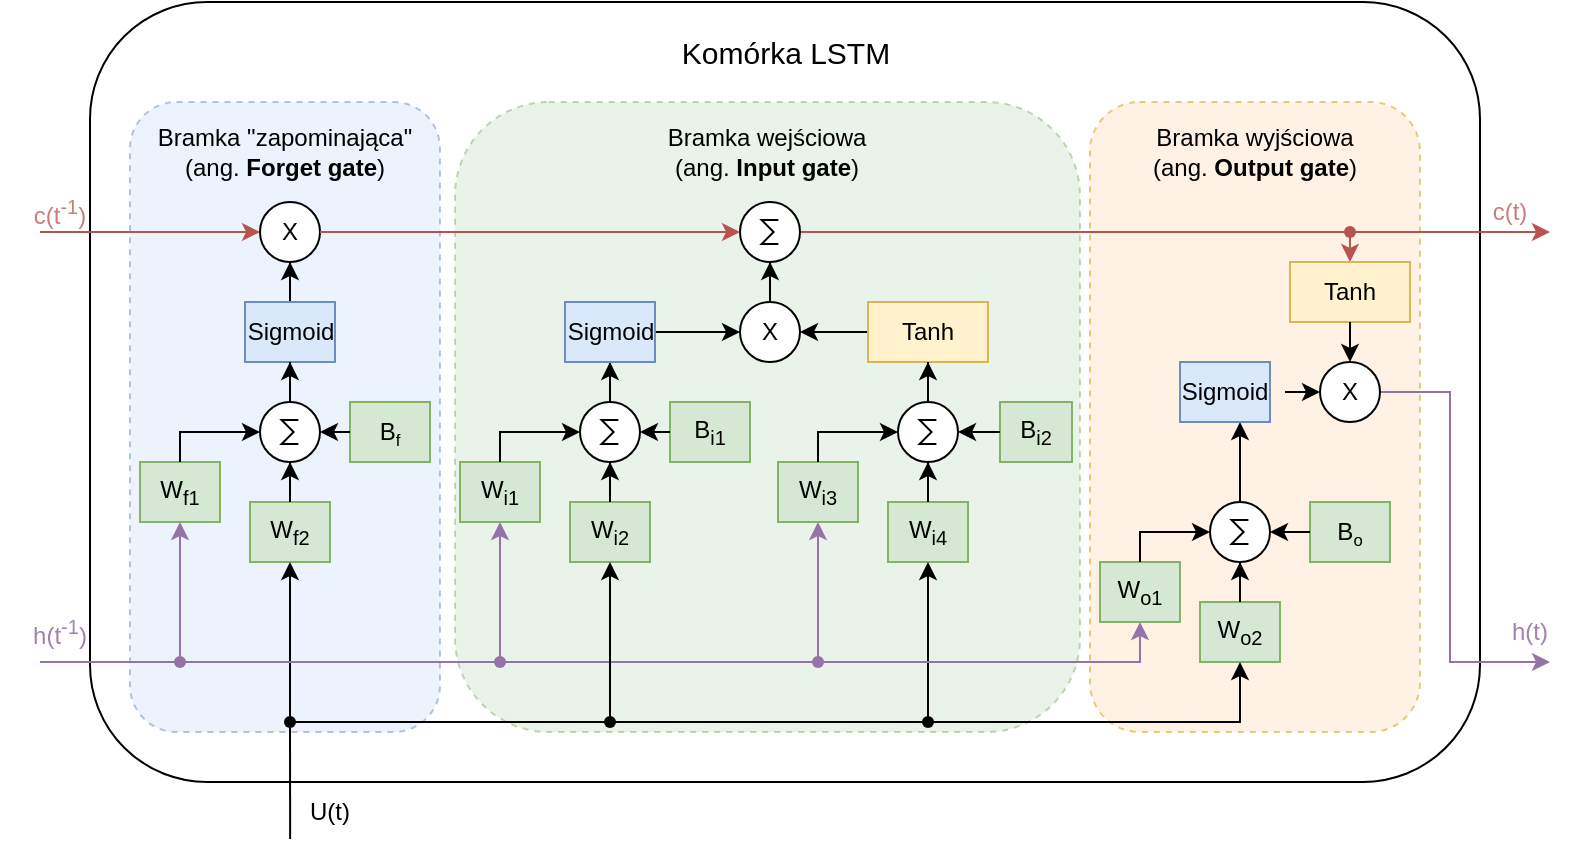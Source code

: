 <mxfile version="22.0.8" type="device">
  <diagram name="Strona-1" id="bCPiP0ur1Ai6ecV5vX8Y">
    <mxGraphModel dx="989" dy="523" grid="1" gridSize="10" guides="1" tooltips="1" connect="1" arrows="1" fold="1" page="1" pageScale="1" pageWidth="827" pageHeight="1169" math="0" shadow="0">
      <root>
        <mxCell id="0" />
        <mxCell id="1" parent="0" />
        <mxCell id="U7rnJxmK2XgCcdnC8GJc-109" value="" style="rounded=1;whiteSpace=wrap;html=1;" vertex="1" parent="1">
          <mxGeometry x="145" y="110" width="695" height="390" as="geometry" />
        </mxCell>
        <mxCell id="U7rnJxmK2XgCcdnC8GJc-106" value="" style="rounded=1;whiteSpace=wrap;html=1;dashed=1;fillColor=#ffe6cc;strokeColor=#d79b00;opacity=50;" vertex="1" parent="1">
          <mxGeometry x="645" y="160" width="165" height="315" as="geometry" />
        </mxCell>
        <mxCell id="U7rnJxmK2XgCcdnC8GJc-105" value="" style="rounded=1;whiteSpace=wrap;html=1;dashed=1;fillColor=#d5e8d4;strokeColor=#82b366;opacity=50;" vertex="1" parent="1">
          <mxGeometry x="327.5" y="160" width="312.5" height="315" as="geometry" />
        </mxCell>
        <mxCell id="U7rnJxmK2XgCcdnC8GJc-102" value="" style="rounded=1;whiteSpace=wrap;html=1;dashed=1;fillColor=#dae8fc;strokeColor=#6c8ebf;opacity=50;" vertex="1" parent="1">
          <mxGeometry x="165" y="160" width="155" height="315" as="geometry" />
        </mxCell>
        <mxCell id="U7rnJxmK2XgCcdnC8GJc-5" value="" style="endArrow=classic;html=1;rounded=0;entryX=0;entryY=0.5;entryDx=0;entryDy=0;fillColor=#f8cecc;strokeColor=#b85450;" edge="1" parent="1" target="U7rnJxmK2XgCcdnC8GJc-6">
          <mxGeometry width="50" height="50" relative="1" as="geometry">
            <mxPoint x="120" y="225" as="sourcePoint" />
            <mxPoint x="340" y="300" as="targetPoint" />
          </mxGeometry>
        </mxCell>
        <mxCell id="U7rnJxmK2XgCcdnC8GJc-6" value="X" style="ellipse;whiteSpace=wrap;html=1;aspect=fixed;" vertex="1" parent="1">
          <mxGeometry x="230" y="210" width="30" height="30" as="geometry" />
        </mxCell>
        <mxCell id="U7rnJxmK2XgCcdnC8GJc-9" style="edgeStyle=orthogonalEdgeStyle;rounded=0;orthogonalLoop=1;jettySize=auto;html=1;entryX=0.5;entryY=1;entryDx=0;entryDy=0;" edge="1" parent="1" source="U7rnJxmK2XgCcdnC8GJc-7" target="U7rnJxmK2XgCcdnC8GJc-6">
          <mxGeometry relative="1" as="geometry" />
        </mxCell>
        <mxCell id="U7rnJxmK2XgCcdnC8GJc-7" value="Sigmoid" style="rounded=0;whiteSpace=wrap;html=1;fillColor=#dae8fc;strokeColor=#6c8ebf;" vertex="1" parent="1">
          <mxGeometry x="222.5" y="260" width="45" height="30" as="geometry" />
        </mxCell>
        <mxCell id="U7rnJxmK2XgCcdnC8GJc-51" style="edgeStyle=orthogonalEdgeStyle;rounded=0;orthogonalLoop=1;jettySize=auto;html=1;entryX=1;entryY=0.5;entryDx=0;entryDy=0;" edge="1" parent="1" source="U7rnJxmK2XgCcdnC8GJc-8" target="U7rnJxmK2XgCcdnC8GJc-49">
          <mxGeometry relative="1" as="geometry" />
        </mxCell>
        <mxCell id="U7rnJxmK2XgCcdnC8GJc-8" value="Tanh" style="rounded=0;whiteSpace=wrap;html=1;fillColor=#fff2cc;strokeColor=#d6b656;" vertex="1" parent="1">
          <mxGeometry x="534" y="260" width="60" height="30" as="geometry" />
        </mxCell>
        <mxCell id="U7rnJxmK2XgCcdnC8GJc-11" value="W&lt;sub&gt;f2&lt;/sub&gt;" style="rounded=0;whiteSpace=wrap;html=1;fillColor=#d5e8d4;strokeColor=#82b366;" vertex="1" parent="1">
          <mxGeometry x="225" y="360" width="40" height="30" as="geometry" />
        </mxCell>
        <mxCell id="U7rnJxmK2XgCcdnC8GJc-12" value="W&lt;sub&gt;f1&lt;/sub&gt;" style="rounded=0;whiteSpace=wrap;html=1;fillColor=#d5e8d4;strokeColor=#82b366;" vertex="1" parent="1">
          <mxGeometry x="170" y="340" width="40" height="30" as="geometry" />
        </mxCell>
        <mxCell id="U7rnJxmK2XgCcdnC8GJc-13" value="B&lt;span style=&quot;font-size: 10px;&quot;&gt;&lt;sub&gt;f&lt;/sub&gt;&lt;/span&gt;" style="rounded=0;whiteSpace=wrap;html=1;fillColor=#d5e8d4;strokeColor=#82b366;" vertex="1" parent="1">
          <mxGeometry x="275" y="310" width="40" height="30" as="geometry" />
        </mxCell>
        <mxCell id="U7rnJxmK2XgCcdnC8GJc-15" style="edgeStyle=orthogonalEdgeStyle;rounded=0;orthogonalLoop=1;jettySize=auto;html=1;" edge="1" parent="1" source="U7rnJxmK2XgCcdnC8GJc-14" target="U7rnJxmK2XgCcdnC8GJc-7">
          <mxGeometry relative="1" as="geometry" />
        </mxCell>
        <mxCell id="U7rnJxmK2XgCcdnC8GJc-14" value="" style="verticalLabelPosition=bottom;shadow=0;dashed=0;align=center;html=1;verticalAlign=top;shape=mxgraph.electrical.abstract.sum;" vertex="1" parent="1">
          <mxGeometry x="230" y="310" width="30" height="30" as="geometry" />
        </mxCell>
        <mxCell id="U7rnJxmK2XgCcdnC8GJc-17" style="edgeStyle=elbowEdgeStyle;rounded=0;orthogonalLoop=1;jettySize=auto;html=1;entryX=0;entryY=0.5;entryDx=0;entryDy=0;entryPerimeter=0;" edge="1" parent="1" source="U7rnJxmK2XgCcdnC8GJc-12" target="U7rnJxmK2XgCcdnC8GJc-14">
          <mxGeometry relative="1" as="geometry">
            <Array as="points">
              <mxPoint x="190" y="340" />
            </Array>
          </mxGeometry>
        </mxCell>
        <mxCell id="U7rnJxmK2XgCcdnC8GJc-18" style="edgeStyle=orthogonalEdgeStyle;rounded=0;orthogonalLoop=1;jettySize=auto;html=1;entryX=0.5;entryY=1;entryDx=0;entryDy=0;entryPerimeter=0;" edge="1" parent="1" source="U7rnJxmK2XgCcdnC8GJc-11" target="U7rnJxmK2XgCcdnC8GJc-14">
          <mxGeometry relative="1" as="geometry" />
        </mxCell>
        <mxCell id="U7rnJxmK2XgCcdnC8GJc-19" value="h(t&lt;sup&gt;-1&lt;/sup&gt;)" style="text;html=1;strokeColor=none;fillColor=none;align=center;verticalAlign=middle;whiteSpace=wrap;rounded=0;fontColor=#a082ae;" vertex="1" parent="1">
          <mxGeometry x="100" y="410" width="60" height="30" as="geometry" />
        </mxCell>
        <mxCell id="U7rnJxmK2XgCcdnC8GJc-22" value="" style="endArrow=classic;html=1;rounded=0;entryX=0.5;entryY=1;entryDx=0;entryDy=0;fillColor=#e1d5e7;strokeColor=#9673a6;" edge="1" parent="1" source="U7rnJxmK2XgCcdnC8GJc-24" target="U7rnJxmK2XgCcdnC8GJc-12">
          <mxGeometry width="50" height="50" relative="1" as="geometry">
            <mxPoint x="190" y="440" as="sourcePoint" />
            <mxPoint x="130" y="345" as="targetPoint" />
          </mxGeometry>
        </mxCell>
        <mxCell id="U7rnJxmK2XgCcdnC8GJc-23" value="" style="endArrow=classic;html=1;rounded=0;entryX=0.5;entryY=1;entryDx=0;entryDy=0;" edge="1" parent="1" target="U7rnJxmK2XgCcdnC8GJc-11">
          <mxGeometry width="50" height="50" relative="1" as="geometry">
            <mxPoint x="245" y="470" as="sourcePoint" />
            <mxPoint x="244.66" y="460" as="targetPoint" />
            <Array as="points" />
          </mxGeometry>
        </mxCell>
        <mxCell id="U7rnJxmK2XgCcdnC8GJc-24" value="" style="shape=waypoint;sketch=0;fillStyle=solid;size=6;pointerEvents=1;points=[];fillColor=#e1d5e7;resizable=0;rotatable=0;perimeter=centerPerimeter;snapToPoint=1;strokeColor=#9673a6;" vertex="1" parent="1">
          <mxGeometry x="180" y="430" width="20" height="20" as="geometry" />
        </mxCell>
        <mxCell id="U7rnJxmK2XgCcdnC8GJc-25" value="W&lt;sub&gt;i2&lt;/sub&gt;" style="rounded=0;whiteSpace=wrap;html=1;fillColor=#d5e8d4;strokeColor=#82b366;" vertex="1" parent="1">
          <mxGeometry x="385" y="360" width="40" height="30" as="geometry" />
        </mxCell>
        <mxCell id="U7rnJxmK2XgCcdnC8GJc-26" value="W&lt;sub&gt;i1&lt;/sub&gt;" style="rounded=0;whiteSpace=wrap;html=1;fillColor=#d5e8d4;strokeColor=#82b366;" vertex="1" parent="1">
          <mxGeometry x="330" y="340" width="40" height="30" as="geometry" />
        </mxCell>
        <mxCell id="U7rnJxmK2XgCcdnC8GJc-27" value="B&lt;sub&gt;i1&lt;/sub&gt;" style="rounded=0;whiteSpace=wrap;html=1;fillColor=#d5e8d4;strokeColor=#82b366;" vertex="1" parent="1">
          <mxGeometry x="435" y="310" width="40" height="30" as="geometry" />
        </mxCell>
        <mxCell id="U7rnJxmK2XgCcdnC8GJc-48" style="edgeStyle=orthogonalEdgeStyle;rounded=0;orthogonalLoop=1;jettySize=auto;html=1;entryX=0.5;entryY=1;entryDx=0;entryDy=0;" edge="1" parent="1" source="U7rnJxmK2XgCcdnC8GJc-28" target="U7rnJxmK2XgCcdnC8GJc-47">
          <mxGeometry relative="1" as="geometry" />
        </mxCell>
        <mxCell id="U7rnJxmK2XgCcdnC8GJc-28" value="" style="verticalLabelPosition=bottom;shadow=0;dashed=0;align=center;html=1;verticalAlign=top;shape=mxgraph.electrical.abstract.sum;" vertex="1" parent="1">
          <mxGeometry x="390" y="310" width="30" height="30" as="geometry" />
        </mxCell>
        <mxCell id="U7rnJxmK2XgCcdnC8GJc-30" style="edgeStyle=elbowEdgeStyle;rounded=0;orthogonalLoop=1;jettySize=auto;html=1;entryX=0;entryY=0.5;entryDx=0;entryDy=0;entryPerimeter=0;" edge="1" parent="1" source="U7rnJxmK2XgCcdnC8GJc-26" target="U7rnJxmK2XgCcdnC8GJc-28">
          <mxGeometry relative="1" as="geometry">
            <Array as="points">
              <mxPoint x="350" y="340" />
            </Array>
          </mxGeometry>
        </mxCell>
        <mxCell id="U7rnJxmK2XgCcdnC8GJc-31" style="edgeStyle=orthogonalEdgeStyle;rounded=0;orthogonalLoop=1;jettySize=auto;html=1;entryX=0.5;entryY=1;entryDx=0;entryDy=0;entryPerimeter=0;" edge="1" parent="1" source="U7rnJxmK2XgCcdnC8GJc-25" target="U7rnJxmK2XgCcdnC8GJc-28">
          <mxGeometry relative="1" as="geometry" />
        </mxCell>
        <mxCell id="U7rnJxmK2XgCcdnC8GJc-37" value="" style="endArrow=classic;html=1;rounded=0;entryX=0.5;entryY=1;entryDx=0;entryDy=0;fillColor=#e1d5e7;strokeColor=#9673a6;" edge="1" parent="1" source="U7rnJxmK2XgCcdnC8GJc-38">
          <mxGeometry width="50" height="50" relative="1" as="geometry">
            <mxPoint x="350" y="440" as="sourcePoint" />
            <mxPoint x="350" y="370" as="targetPoint" />
          </mxGeometry>
        </mxCell>
        <mxCell id="U7rnJxmK2XgCcdnC8GJc-65" style="edgeStyle=orthogonalEdgeStyle;rounded=0;orthogonalLoop=1;jettySize=auto;html=1;entryX=0.5;entryY=1;entryDx=0;entryDy=0;fillColor=#e1d5e7;strokeColor=#9673a6;" edge="1" parent="1" source="U7rnJxmK2XgCcdnC8GJc-38" target="U7rnJxmK2XgCcdnC8GJc-53">
          <mxGeometry relative="1" as="geometry" />
        </mxCell>
        <mxCell id="U7rnJxmK2XgCcdnC8GJc-38" value="" style="shape=waypoint;sketch=0;fillStyle=solid;size=6;pointerEvents=1;points=[];fillColor=#e1d5e7;resizable=0;rotatable=0;perimeter=centerPerimeter;snapToPoint=1;strokeColor=#9673a6;" vertex="1" parent="1">
          <mxGeometry x="340" y="430" width="20" height="20" as="geometry" />
        </mxCell>
        <mxCell id="U7rnJxmK2XgCcdnC8GJc-42" value="" style="endArrow=classic;html=1;rounded=0;entryX=0.5;entryY=1;entryDx=0;entryDy=0;" edge="1" parent="1" source="U7rnJxmK2XgCcdnC8GJc-43" target="U7rnJxmK2XgCcdnC8GJc-25">
          <mxGeometry width="50" height="50" relative="1" as="geometry">
            <mxPoint x="414" y="500" as="sourcePoint" />
            <mxPoint x="440" y="420" as="targetPoint" />
            <Array as="points" />
          </mxGeometry>
        </mxCell>
        <mxCell id="U7rnJxmK2XgCcdnC8GJc-44" value="" style="endArrow=none;html=1;rounded=0;exitX=0.986;exitY=0.421;exitDx=0;exitDy=0;exitPerimeter=0;" edge="1" parent="1" target="U7rnJxmK2XgCcdnC8GJc-43">
          <mxGeometry width="50" height="50" relative="1" as="geometry">
            <mxPoint x="245" y="470" as="sourcePoint" />
            <mxPoint x="370" y="380" as="targetPoint" />
          </mxGeometry>
        </mxCell>
        <mxCell id="U7rnJxmK2XgCcdnC8GJc-45" value="" style="endArrow=none;html=1;rounded=0;entryX=0.257;entryY=0.479;entryDx=0;entryDy=0;entryPerimeter=0;fillColor=#e1d5e7;strokeColor=#9673a6;" edge="1" parent="1" source="U7rnJxmK2XgCcdnC8GJc-24" target="U7rnJxmK2XgCcdnC8GJc-38">
          <mxGeometry width="50" height="50" relative="1" as="geometry">
            <mxPoint x="150" y="570" as="sourcePoint" />
            <mxPoint x="200" y="520" as="targetPoint" />
          </mxGeometry>
        </mxCell>
        <mxCell id="U7rnJxmK2XgCcdnC8GJc-43" value="" style="shape=waypoint;sketch=0;fillStyle=solid;size=6;pointerEvents=1;points=[];fillColor=none;resizable=0;rotatable=0;perimeter=centerPerimeter;snapToPoint=1;" vertex="1" parent="1">
          <mxGeometry x="395" y="460" width="20" height="20" as="geometry" />
        </mxCell>
        <mxCell id="U7rnJxmK2XgCcdnC8GJc-50" style="edgeStyle=orthogonalEdgeStyle;rounded=0;orthogonalLoop=1;jettySize=auto;html=1;entryX=0;entryY=0.5;entryDx=0;entryDy=0;" edge="1" parent="1" source="U7rnJxmK2XgCcdnC8GJc-47" target="U7rnJxmK2XgCcdnC8GJc-49">
          <mxGeometry relative="1" as="geometry" />
        </mxCell>
        <mxCell id="U7rnJxmK2XgCcdnC8GJc-47" value="Sigmoid" style="rounded=0;whiteSpace=wrap;html=1;fillColor=#dae8fc;strokeColor=#6c8ebf;" vertex="1" parent="1">
          <mxGeometry x="382.5" y="260" width="45" height="30" as="geometry" />
        </mxCell>
        <mxCell id="U7rnJxmK2XgCcdnC8GJc-49" value="X" style="ellipse;whiteSpace=wrap;html=1;aspect=fixed;" vertex="1" parent="1">
          <mxGeometry x="470" y="260" width="30" height="30" as="geometry" />
        </mxCell>
        <mxCell id="U7rnJxmK2XgCcdnC8GJc-52" value="W&lt;sub&gt;i4&lt;/sub&gt;" style="rounded=0;whiteSpace=wrap;html=1;fillColor=#d5e8d4;strokeColor=#82b366;" vertex="1" parent="1">
          <mxGeometry x="544" y="360" width="40" height="30" as="geometry" />
        </mxCell>
        <mxCell id="U7rnJxmK2XgCcdnC8GJc-53" value="W&lt;sub&gt;i3&lt;/sub&gt;" style="rounded=0;whiteSpace=wrap;html=1;fillColor=#d5e8d4;strokeColor=#82b366;" vertex="1" parent="1">
          <mxGeometry x="489" y="340" width="40" height="30" as="geometry" />
        </mxCell>
        <mxCell id="U7rnJxmK2XgCcdnC8GJc-54" value="B&lt;sub&gt;i2&lt;/sub&gt;" style="rounded=0;whiteSpace=wrap;html=1;fillColor=#d5e8d4;strokeColor=#82b366;" vertex="1" parent="1">
          <mxGeometry x="600" y="310" width="36" height="30" as="geometry" />
        </mxCell>
        <mxCell id="U7rnJxmK2XgCcdnC8GJc-59" style="edgeStyle=orthogonalEdgeStyle;rounded=0;orthogonalLoop=1;jettySize=auto;html=1;entryX=0.5;entryY=1;entryDx=0;entryDy=0;" edge="1" parent="1" source="U7rnJxmK2XgCcdnC8GJc-55" target="U7rnJxmK2XgCcdnC8GJc-8">
          <mxGeometry relative="1" as="geometry" />
        </mxCell>
        <mxCell id="U7rnJxmK2XgCcdnC8GJc-55" value="" style="verticalLabelPosition=bottom;shadow=0;dashed=0;align=center;html=1;verticalAlign=top;shape=mxgraph.electrical.abstract.sum;" vertex="1" parent="1">
          <mxGeometry x="549" y="310" width="30" height="30" as="geometry" />
        </mxCell>
        <mxCell id="U7rnJxmK2XgCcdnC8GJc-57" style="edgeStyle=elbowEdgeStyle;rounded=0;orthogonalLoop=1;jettySize=auto;html=1;entryX=0;entryY=0.5;entryDx=0;entryDy=0;entryPerimeter=0;" edge="1" parent="1" source="U7rnJxmK2XgCcdnC8GJc-53" target="U7rnJxmK2XgCcdnC8GJc-55">
          <mxGeometry relative="1" as="geometry">
            <Array as="points">
              <mxPoint x="509" y="340" />
            </Array>
          </mxGeometry>
        </mxCell>
        <mxCell id="U7rnJxmK2XgCcdnC8GJc-58" style="edgeStyle=orthogonalEdgeStyle;rounded=0;orthogonalLoop=1;jettySize=auto;html=1;entryX=0.5;entryY=1;entryDx=0;entryDy=0;entryPerimeter=0;" edge="1" parent="1" source="U7rnJxmK2XgCcdnC8GJc-52" target="U7rnJxmK2XgCcdnC8GJc-55">
          <mxGeometry relative="1" as="geometry" />
        </mxCell>
        <mxCell id="U7rnJxmK2XgCcdnC8GJc-60" value="" style="endArrow=none;html=1;rounded=0;entryX=0.336;entryY=0.65;entryDx=0;entryDy=0;entryPerimeter=0;fillColor=#e1d5e7;strokeColor=#9673a6;" edge="1" parent="1" target="U7rnJxmK2XgCcdnC8GJc-24">
          <mxGeometry width="50" height="50" relative="1" as="geometry">
            <mxPoint x="120" y="440" as="sourcePoint" />
            <mxPoint x="170" y="469.71" as="targetPoint" />
          </mxGeometry>
        </mxCell>
        <mxCell id="U7rnJxmK2XgCcdnC8GJc-63" value="" style="endArrow=none;html=1;rounded=0;" edge="1" parent="1" source="U7rnJxmK2XgCcdnC8GJc-43" target="U7rnJxmK2XgCcdnC8GJc-62">
          <mxGeometry width="50" height="50" relative="1" as="geometry">
            <mxPoint x="380" y="520" as="sourcePoint" />
            <mxPoint x="590" y="470" as="targetPoint" />
          </mxGeometry>
        </mxCell>
        <mxCell id="U7rnJxmK2XgCcdnC8GJc-64" style="edgeStyle=orthogonalEdgeStyle;rounded=0;orthogonalLoop=1;jettySize=auto;html=1;entryX=0.5;entryY=1;entryDx=0;entryDy=0;" edge="1" parent="1" source="U7rnJxmK2XgCcdnC8GJc-62" target="U7rnJxmK2XgCcdnC8GJc-52">
          <mxGeometry relative="1" as="geometry">
            <mxPoint x="564" y="470" as="sourcePoint" />
            <Array as="points">
              <mxPoint x="564" y="470" />
            </Array>
          </mxGeometry>
        </mxCell>
        <mxCell id="U7rnJxmK2XgCcdnC8GJc-91" style="edgeStyle=elbowEdgeStyle;rounded=0;orthogonalLoop=1;jettySize=auto;html=1;exitX=1;exitY=0.5;exitDx=0;exitDy=0;exitPerimeter=0;entryX=0.5;entryY=0;entryDx=0;entryDy=0;fillColor=#f8cecc;strokeColor=#b85450;" edge="1" parent="1" source="U7rnJxmK2XgCcdnC8GJc-66" target="U7rnJxmK2XgCcdnC8GJc-87">
          <mxGeometry relative="1" as="geometry">
            <Array as="points">
              <mxPoint x="775" y="230" />
            </Array>
          </mxGeometry>
        </mxCell>
        <mxCell id="U7rnJxmK2XgCcdnC8GJc-66" value="" style="verticalLabelPosition=bottom;shadow=0;dashed=0;align=center;html=1;verticalAlign=top;shape=mxgraph.electrical.abstract.sum;" vertex="1" parent="1">
          <mxGeometry x="470" y="210" width="30" height="30" as="geometry" />
        </mxCell>
        <mxCell id="U7rnJxmK2XgCcdnC8GJc-67" style="edgeStyle=orthogonalEdgeStyle;rounded=0;orthogonalLoop=1;jettySize=auto;html=1;entryX=0.5;entryY=1;entryDx=0;entryDy=0;entryPerimeter=0;" edge="1" parent="1" source="U7rnJxmK2XgCcdnC8GJc-49" target="U7rnJxmK2XgCcdnC8GJc-66">
          <mxGeometry relative="1" as="geometry" />
        </mxCell>
        <mxCell id="U7rnJxmK2XgCcdnC8GJc-68" style="edgeStyle=orthogonalEdgeStyle;rounded=0;orthogonalLoop=1;jettySize=auto;html=1;entryX=0;entryY=0.5;entryDx=0;entryDy=0;entryPerimeter=0;fillColor=#f8cecc;strokeColor=#b85450;" edge="1" parent="1" source="U7rnJxmK2XgCcdnC8GJc-6" target="U7rnJxmK2XgCcdnC8GJc-66">
          <mxGeometry relative="1" as="geometry" />
        </mxCell>
        <mxCell id="U7rnJxmK2XgCcdnC8GJc-69" value="c(t&lt;sup&gt;-1&lt;/sup&gt;)" style="text;html=1;strokeColor=none;fillColor=none;align=center;verticalAlign=middle;whiteSpace=wrap;rounded=0;fontColor=#c97e7b;" vertex="1" parent="1">
          <mxGeometry x="100" y="200" width="60" height="30" as="geometry" />
        </mxCell>
        <mxCell id="U7rnJxmK2XgCcdnC8GJc-70" value="W&lt;sub&gt;o2&lt;/sub&gt;" style="rounded=0;whiteSpace=wrap;html=1;fillColor=#d5e8d4;strokeColor=#82b366;" vertex="1" parent="1">
          <mxGeometry x="700" y="410" width="40" height="30" as="geometry" />
        </mxCell>
        <mxCell id="U7rnJxmK2XgCcdnC8GJc-71" value="W&lt;sub&gt;o1&lt;/sub&gt;" style="rounded=0;whiteSpace=wrap;html=1;fillColor=#d5e8d4;strokeColor=#82b366;" vertex="1" parent="1">
          <mxGeometry x="650" y="390" width="40" height="30" as="geometry" />
        </mxCell>
        <mxCell id="U7rnJxmK2XgCcdnC8GJc-72" value="B&lt;span style=&quot;font-size: 10px;&quot;&gt;&lt;sub&gt;o&lt;/sub&gt;&lt;/span&gt;" style="rounded=0;whiteSpace=wrap;html=1;fillColor=#d5e8d4;strokeColor=#82b366;" vertex="1" parent="1">
          <mxGeometry x="755" y="360" width="40" height="30" as="geometry" />
        </mxCell>
        <mxCell id="U7rnJxmK2XgCcdnC8GJc-86" style="edgeStyle=orthogonalEdgeStyle;rounded=0;orthogonalLoop=1;jettySize=auto;html=1;entryX=0.5;entryY=1;entryDx=0;entryDy=0;" edge="1" parent="1" source="U7rnJxmK2XgCcdnC8GJc-73">
          <mxGeometry relative="1" as="geometry">
            <mxPoint x="720.0" y="320" as="targetPoint" />
          </mxGeometry>
        </mxCell>
        <mxCell id="U7rnJxmK2XgCcdnC8GJc-73" value="" style="verticalLabelPosition=bottom;shadow=0;dashed=0;align=center;html=1;verticalAlign=top;shape=mxgraph.electrical.abstract.sum;" vertex="1" parent="1">
          <mxGeometry x="705" y="360" width="30" height="30" as="geometry" />
        </mxCell>
        <mxCell id="U7rnJxmK2XgCcdnC8GJc-74" style="edgeStyle=elbowEdgeStyle;rounded=0;orthogonalLoop=1;jettySize=auto;html=1;entryX=1;entryY=0.5;entryDx=0;entryDy=0;entryPerimeter=0;" edge="1" parent="1" source="U7rnJxmK2XgCcdnC8GJc-72" target="U7rnJxmK2XgCcdnC8GJc-73">
          <mxGeometry relative="1" as="geometry">
            <mxPoint x="765" y="375" as="targetPoint" />
            <Array as="points">
              <mxPoint x="775" y="380" />
            </Array>
          </mxGeometry>
        </mxCell>
        <mxCell id="U7rnJxmK2XgCcdnC8GJc-75" style="edgeStyle=elbowEdgeStyle;rounded=0;orthogonalLoop=1;jettySize=auto;html=1;entryX=0;entryY=0.5;entryDx=0;entryDy=0;entryPerimeter=0;exitX=0.5;exitY=0;exitDx=0;exitDy=0;" edge="1" parent="1" source="U7rnJxmK2XgCcdnC8GJc-71" target="U7rnJxmK2XgCcdnC8GJc-73">
          <mxGeometry relative="1" as="geometry">
            <Array as="points">
              <mxPoint x="670" y="380" />
            </Array>
            <mxPoint x="620" y="390" as="sourcePoint" />
          </mxGeometry>
        </mxCell>
        <mxCell id="U7rnJxmK2XgCcdnC8GJc-76" style="edgeStyle=orthogonalEdgeStyle;rounded=0;orthogonalLoop=1;jettySize=auto;html=1;entryX=0.5;entryY=1;entryDx=0;entryDy=0;entryPerimeter=0;" edge="1" parent="1" source="U7rnJxmK2XgCcdnC8GJc-70" target="U7rnJxmK2XgCcdnC8GJc-73">
          <mxGeometry relative="1" as="geometry" />
        </mxCell>
        <mxCell id="U7rnJxmK2XgCcdnC8GJc-77" value="" style="edgeStyle=orthogonalEdgeStyle;rounded=0;orthogonalLoop=1;jettySize=auto;html=1;entryDx=0;entryDy=0;" edge="1" parent="1" target="U7rnJxmK2XgCcdnC8GJc-62">
          <mxGeometry relative="1" as="geometry">
            <mxPoint x="564" y="470" as="sourcePoint" />
            <mxPoint x="564" y="390" as="targetPoint" />
            <Array as="points" />
          </mxGeometry>
        </mxCell>
        <mxCell id="U7rnJxmK2XgCcdnC8GJc-80" style="edgeStyle=orthogonalEdgeStyle;rounded=0;orthogonalLoop=1;jettySize=auto;html=1;entryX=0.5;entryY=1;entryDx=0;entryDy=0;" edge="1" parent="1" source="U7rnJxmK2XgCcdnC8GJc-62" target="U7rnJxmK2XgCcdnC8GJc-70">
          <mxGeometry relative="1" as="geometry" />
        </mxCell>
        <mxCell id="U7rnJxmK2XgCcdnC8GJc-62" value="" style="shape=waypoint;sketch=0;fillStyle=solid;size=6;pointerEvents=1;points=[];fillColor=none;resizable=0;rotatable=0;perimeter=centerPerimeter;snapToPoint=1;" vertex="1" parent="1">
          <mxGeometry x="554" y="460" width="20" height="20" as="geometry" />
        </mxCell>
        <mxCell id="U7rnJxmK2XgCcdnC8GJc-79" style="edgeStyle=elbowEdgeStyle;rounded=0;orthogonalLoop=1;jettySize=auto;html=1;entryX=0.5;entryY=1;entryDx=0;entryDy=0;fillColor=#e1d5e7;strokeColor=#9673a6;exitX=0.6;exitY=0.729;exitDx=0;exitDy=0;exitPerimeter=0;" edge="1" parent="1" source="U7rnJxmK2XgCcdnC8GJc-78" target="U7rnJxmK2XgCcdnC8GJc-71">
          <mxGeometry relative="1" as="geometry">
            <mxPoint x="670" y="550" as="sourcePoint" />
            <Array as="points">
              <mxPoint x="670" y="430" />
            </Array>
          </mxGeometry>
        </mxCell>
        <mxCell id="U7rnJxmK2XgCcdnC8GJc-78" value="" style="shape=waypoint;sketch=0;fillStyle=solid;size=6;pointerEvents=1;points=[];fillColor=#e1d5e7;resizable=0;rotatable=0;perimeter=centerPerimeter;snapToPoint=1;strokeColor=#9673a6;" vertex="1" parent="1">
          <mxGeometry x="499" y="430" width="20" height="20" as="geometry" />
        </mxCell>
        <mxCell id="U7rnJxmK2XgCcdnC8GJc-81" style="edgeStyle=orthogonalEdgeStyle;rounded=0;orthogonalLoop=1;jettySize=auto;html=1;entryX=1;entryY=0.5;entryDx=0;entryDy=0;entryPerimeter=0;" edge="1" parent="1" source="U7rnJxmK2XgCcdnC8GJc-54" target="U7rnJxmK2XgCcdnC8GJc-55">
          <mxGeometry relative="1" as="geometry" />
        </mxCell>
        <mxCell id="U7rnJxmK2XgCcdnC8GJc-83" style="rounded=0;orthogonalLoop=1;jettySize=auto;html=1;entryX=1;entryY=0.5;entryDx=0;entryDy=0;entryPerimeter=0;" edge="1" parent="1" source="U7rnJxmK2XgCcdnC8GJc-27" target="U7rnJxmK2XgCcdnC8GJc-28">
          <mxGeometry relative="1" as="geometry" />
        </mxCell>
        <mxCell id="U7rnJxmK2XgCcdnC8GJc-84" style="rounded=0;orthogonalLoop=1;jettySize=auto;html=1;entryX=1;entryY=0.5;entryDx=0;entryDy=0;entryPerimeter=0;" edge="1" parent="1" source="U7rnJxmK2XgCcdnC8GJc-13" target="U7rnJxmK2XgCcdnC8GJc-14">
          <mxGeometry relative="1" as="geometry" />
        </mxCell>
        <mxCell id="U7rnJxmK2XgCcdnC8GJc-89" style="edgeStyle=orthogonalEdgeStyle;rounded=0;orthogonalLoop=1;jettySize=auto;html=1;entryX=0;entryY=0.5;entryDx=0;entryDy=0;" edge="1" parent="1" target="U7rnJxmK2XgCcdnC8GJc-88">
          <mxGeometry relative="1" as="geometry">
            <mxPoint x="742.5" y="305" as="sourcePoint" />
          </mxGeometry>
        </mxCell>
        <mxCell id="U7rnJxmK2XgCcdnC8GJc-85" value="Sigmoid" style="rounded=0;whiteSpace=wrap;html=1;fillColor=#dae8fc;strokeColor=#6c8ebf;" vertex="1" parent="1">
          <mxGeometry x="690" y="290" width="45" height="30" as="geometry" />
        </mxCell>
        <mxCell id="U7rnJxmK2XgCcdnC8GJc-87" value="Tanh" style="rounded=0;whiteSpace=wrap;html=1;fillColor=#fff2cc;strokeColor=#d6b656;" vertex="1" parent="1">
          <mxGeometry x="745" y="240" width="60" height="30" as="geometry" />
        </mxCell>
        <mxCell id="U7rnJxmK2XgCcdnC8GJc-92" style="edgeStyle=orthogonalEdgeStyle;rounded=0;orthogonalLoop=1;jettySize=auto;html=1;fillColor=#e1d5e7;strokeColor=#9673a6;" edge="1" parent="1" source="U7rnJxmK2XgCcdnC8GJc-88">
          <mxGeometry relative="1" as="geometry">
            <mxPoint x="875.0" y="440" as="targetPoint" />
            <Array as="points">
              <mxPoint x="825" y="305" />
              <mxPoint x="825" y="440" />
            </Array>
          </mxGeometry>
        </mxCell>
        <mxCell id="U7rnJxmK2XgCcdnC8GJc-88" value="X" style="ellipse;whiteSpace=wrap;html=1;aspect=fixed;" vertex="1" parent="1">
          <mxGeometry x="760" y="290" width="30" height="30" as="geometry" />
        </mxCell>
        <mxCell id="U7rnJxmK2XgCcdnC8GJc-90" style="rounded=0;orthogonalLoop=1;jettySize=auto;html=1;entryX=0.5;entryY=0;entryDx=0;entryDy=0;" edge="1" parent="1" source="U7rnJxmK2XgCcdnC8GJc-87" target="U7rnJxmK2XgCcdnC8GJc-88">
          <mxGeometry relative="1" as="geometry" />
        </mxCell>
        <mxCell id="U7rnJxmK2XgCcdnC8GJc-94" style="edgeStyle=orthogonalEdgeStyle;rounded=0;orthogonalLoop=1;jettySize=auto;html=1;fillColor=#f8cecc;strokeColor=#b85450;" edge="1" parent="1" source="U7rnJxmK2XgCcdnC8GJc-93">
          <mxGeometry relative="1" as="geometry">
            <mxPoint x="875" y="225" as="targetPoint" />
          </mxGeometry>
        </mxCell>
        <mxCell id="U7rnJxmK2XgCcdnC8GJc-93" value="" style="shape=waypoint;sketch=0;fillStyle=solid;size=6;pointerEvents=1;points=[];fillColor=#f8cecc;resizable=0;rotatable=0;perimeter=centerPerimeter;snapToPoint=1;strokeColor=#b85450;" vertex="1" parent="1">
          <mxGeometry x="765" y="215" width="20" height="20" as="geometry" />
        </mxCell>
        <mxCell id="U7rnJxmK2XgCcdnC8GJc-95" value="c(t)" style="text;html=1;strokeColor=none;fillColor=none;align=center;verticalAlign=middle;whiteSpace=wrap;rounded=0;fontColor=#c97e7b;" vertex="1" parent="1">
          <mxGeometry x="825" y="200" width="60" height="30" as="geometry" />
        </mxCell>
        <mxCell id="U7rnJxmK2XgCcdnC8GJc-96" value="h(t)" style="text;html=1;strokeColor=none;fillColor=none;align=center;verticalAlign=middle;whiteSpace=wrap;rounded=0;fontColor=#a082ae;" vertex="1" parent="1">
          <mxGeometry x="835" y="410" width="60" height="30" as="geometry" />
        </mxCell>
        <mxCell id="U7rnJxmK2XgCcdnC8GJc-98" value="" style="endArrow=none;html=1;rounded=0;" edge="1" parent="1" source="U7rnJxmK2XgCcdnC8GJc-99">
          <mxGeometry width="50" height="50" relative="1" as="geometry">
            <mxPoint x="285" y="600" as="sourcePoint" />
            <mxPoint x="250" y="470" as="targetPoint" />
          </mxGeometry>
        </mxCell>
        <mxCell id="U7rnJxmK2XgCcdnC8GJc-100" value="" style="endArrow=none;html=1;rounded=0;exitX=0.168;exitY=0.951;exitDx=0;exitDy=0;exitPerimeter=0;" edge="1" parent="1" source="U7rnJxmK2XgCcdnC8GJc-101" target="U7rnJxmK2XgCcdnC8GJc-99">
          <mxGeometry width="50" height="50" relative="1" as="geometry">
            <mxPoint x="245" y="530" as="sourcePoint" />
            <mxPoint x="250" y="470" as="targetPoint" />
          </mxGeometry>
        </mxCell>
        <mxCell id="U7rnJxmK2XgCcdnC8GJc-99" value="" style="shape=waypoint;sketch=0;fillStyle=solid;size=6;pointerEvents=1;points=[];fillColor=none;resizable=0;rotatable=0;perimeter=centerPerimeter;snapToPoint=1;" vertex="1" parent="1">
          <mxGeometry x="235" y="460" width="20" height="20" as="geometry" />
        </mxCell>
        <mxCell id="U7rnJxmK2XgCcdnC8GJc-101" value="U(t)" style="text;html=1;strokeColor=none;fillColor=none;align=center;verticalAlign=middle;whiteSpace=wrap;rounded=0;" vertex="1" parent="1">
          <mxGeometry x="235" y="500" width="60" height="30" as="geometry" />
        </mxCell>
        <mxCell id="U7rnJxmK2XgCcdnC8GJc-103" value="&lt;font style=&quot;font-size: 15px;&quot;&gt;Komórka LSTM&lt;/font&gt;" style="text;html=1;strokeColor=none;fillColor=none;align=center;verticalAlign=middle;whiteSpace=wrap;rounded=0;" vertex="1" parent="1">
          <mxGeometry x="437.5" y="120" width="110" height="30" as="geometry" />
        </mxCell>
        <mxCell id="U7rnJxmK2XgCcdnC8GJc-104" value="Bramka &quot;zapominająca&quot;&lt;br&gt;(ang. &lt;b&gt;Forget gate&lt;/b&gt;)" style="text;html=1;strokeColor=none;fillColor=none;align=center;verticalAlign=middle;whiteSpace=wrap;rounded=0;" vertex="1" parent="1">
          <mxGeometry x="164" y="170" width="157" height="30" as="geometry" />
        </mxCell>
        <mxCell id="U7rnJxmK2XgCcdnC8GJc-107" value="Bramka wejściowa&lt;br&gt;(ang. &lt;b&gt;Input&amp;nbsp;gate&lt;/b&gt;)" style="text;html=1;strokeColor=none;fillColor=none;align=center;verticalAlign=middle;whiteSpace=wrap;rounded=0;" vertex="1" parent="1">
          <mxGeometry x="405.25" y="170" width="157" height="30" as="geometry" />
        </mxCell>
        <mxCell id="U7rnJxmK2XgCcdnC8GJc-108" value="Bramka wyjściowa&lt;br&gt;(ang. &lt;b&gt;Output gate&lt;/b&gt;)" style="text;html=1;strokeColor=none;fillColor=none;align=center;verticalAlign=middle;whiteSpace=wrap;rounded=0;" vertex="1" parent="1">
          <mxGeometry x="649" y="170" width="157" height="30" as="geometry" />
        </mxCell>
      </root>
    </mxGraphModel>
  </diagram>
</mxfile>
